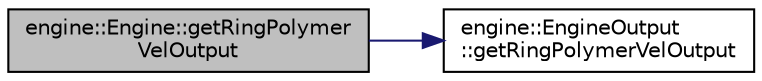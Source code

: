 digraph "engine::Engine::getRingPolymerVelOutput"
{
 // LATEX_PDF_SIZE
  edge [fontname="Helvetica",fontsize="10",labelfontname="Helvetica",labelfontsize="10"];
  node [fontname="Helvetica",fontsize="10",shape=record];
  rankdir="LR";
  Node1 [label="engine::Engine::getRingPolymer\lVelOutput",height=0.2,width=0.4,color="black", fillcolor="grey75", style="filled", fontcolor="black",tooltip=" "];
  Node1 -> Node2 [color="midnightblue",fontsize="10",style="solid",fontname="Helvetica"];
  Node2 [label="engine::EngineOutput\l::getRingPolymerVelOutput",height=0.2,width=0.4,color="black", fillcolor="white", style="filled",URL="$classengine_1_1EngineOutput.html#ab0fc5276ba21dfd2ac97e31a7d995847",tooltip=" "];
}
